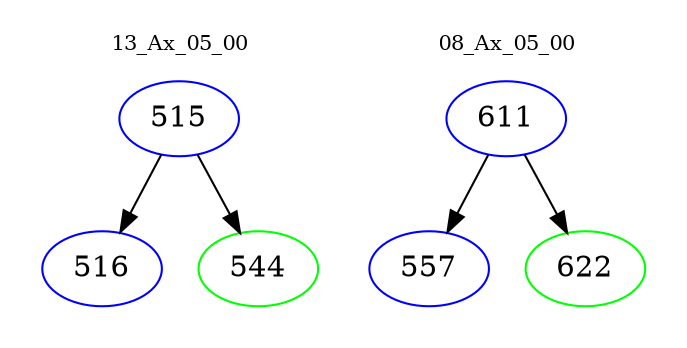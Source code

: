 digraph{
subgraph cluster_0 {
color = white
label = "13_Ax_05_00";
fontsize=10;
T0_515 [label="515", color="blue"]
T0_515 -> T0_516 [color="black"]
T0_516 [label="516", color="blue"]
T0_515 -> T0_544 [color="black"]
T0_544 [label="544", color="green"]
}
subgraph cluster_1 {
color = white
label = "08_Ax_05_00";
fontsize=10;
T1_611 [label="611", color="blue"]
T1_611 -> T1_557 [color="black"]
T1_557 [label="557", color="blue"]
T1_611 -> T1_622 [color="black"]
T1_622 [label="622", color="green"]
}
}
